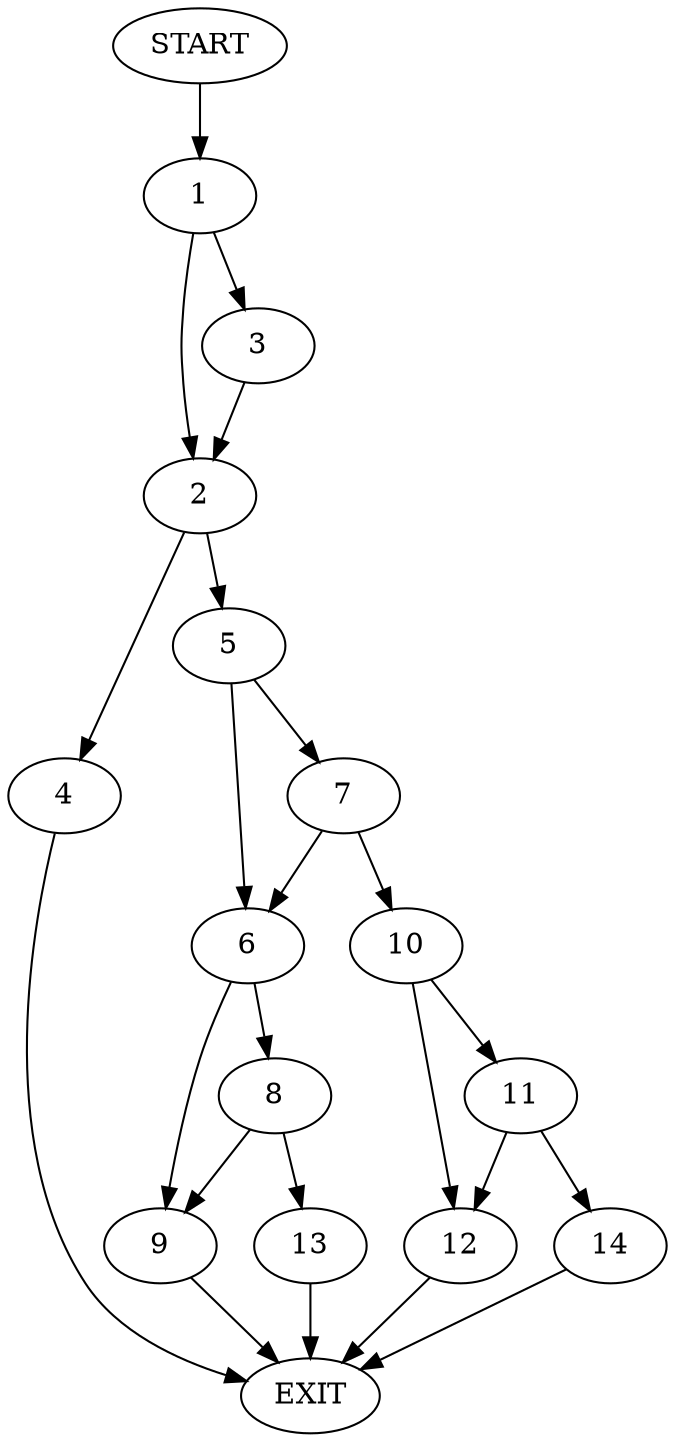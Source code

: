 digraph {
0 [label="START"]
15 [label="EXIT"]
0 -> 1
1 -> 2
1 -> 3
2 -> 4
2 -> 5
3 -> 2
5 -> 6
5 -> 7
4 -> 15
6 -> 8
6 -> 9
7 -> 10
7 -> 6
10 -> 11
10 -> 12
8 -> 13
8 -> 9
9 -> 15
13 -> 15
11 -> 12
11 -> 14
12 -> 15
14 -> 15
}
